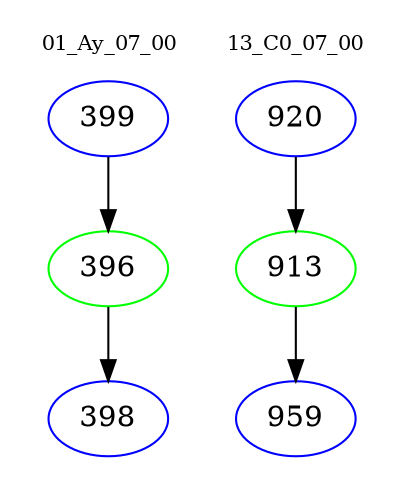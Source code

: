 digraph{
subgraph cluster_0 {
color = white
label = "01_Ay_07_00";
fontsize=10;
T0_399 [label="399", color="blue"]
T0_399 -> T0_396 [color="black"]
T0_396 [label="396", color="green"]
T0_396 -> T0_398 [color="black"]
T0_398 [label="398", color="blue"]
}
subgraph cluster_1 {
color = white
label = "13_C0_07_00";
fontsize=10;
T1_920 [label="920", color="blue"]
T1_920 -> T1_913 [color="black"]
T1_913 [label="913", color="green"]
T1_913 -> T1_959 [color="black"]
T1_959 [label="959", color="blue"]
}
}
